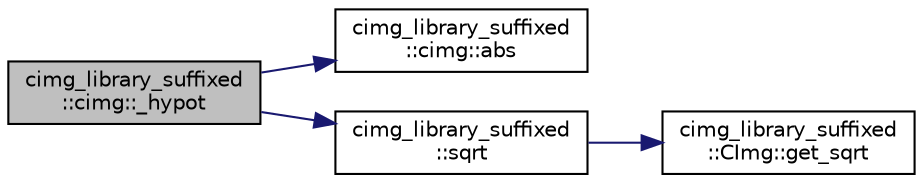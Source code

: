 digraph "cimg_library_suffixed::cimg::_hypot"
{
  edge [fontname="Helvetica",fontsize="10",labelfontname="Helvetica",labelfontsize="10"];
  node [fontname="Helvetica",fontsize="10",shape=record];
  rankdir="LR";
  Node180 [label="cimg_library_suffixed\l::cimg::_hypot",height=0.2,width=0.4,color="black", fillcolor="grey75", style="filled", fontcolor="black"];
  Node180 -> Node181 [color="midnightblue",fontsize="10",style="solid",fontname="Helvetica"];
  Node181 [label="cimg_library_suffixed\l::cimg::abs",height=0.2,width=0.4,color="black", fillcolor="white", style="filled",URL="$namespacecimg__library__suffixed_1_1cimg.html#a0852e9ad458e82d2c003844cd92bdb8a",tooltip="Return absolute value of a value. "];
  Node180 -> Node182 [color="midnightblue",fontsize="10",style="solid",fontname="Helvetica"];
  Node182 [label="cimg_library_suffixed\l::sqrt",height=0.2,width=0.4,color="black", fillcolor="white", style="filled",URL="$namespacecimg__library__suffixed.html#a00d0fd9a21d8d5e8a9fa4033593e6acf"];
  Node182 -> Node183 [color="midnightblue",fontsize="10",style="solid",fontname="Helvetica"];
  Node183 [label="cimg_library_suffixed\l::CImg::get_sqrt",height=0.2,width=0.4,color="black", fillcolor="white", style="filled",URL="$structcimg__library__suffixed_1_1_c_img.html#a550cfc014f80c68359d3b55a0d3803b9",tooltip="Compute the square root of each pixel value . "];
}
